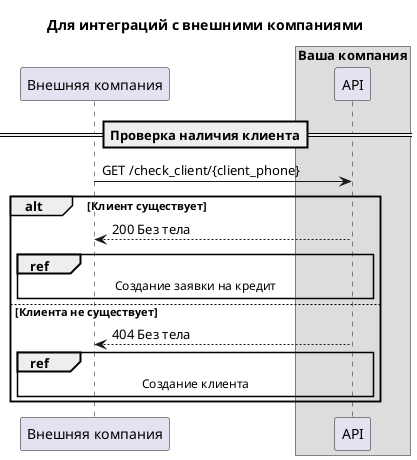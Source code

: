@startuml Широкая диаграмма

title Для интеграций с внешними компаниями

'__ АКТОРЫ __
participant External_Сompany as "Внешняя компания"

box "Ваша компания"
    participant API as "API"
end box

'__ ВЗАИМОДЕЙСТВИЕ __
== Проверка наличия клиента==
External_Сompany -> API : GET /check_client/{client_phone}
alt Клиент существует
    API --> External_Сompany : 200 Без тела
    ||7||
    ref over External_Сompany, API : Создание заявки на кредит
else Клиента не существует
    API --> External_Сompany : 404 Без тела
    ref over External_Сompany, API : Создание клиента
end


@enduml
